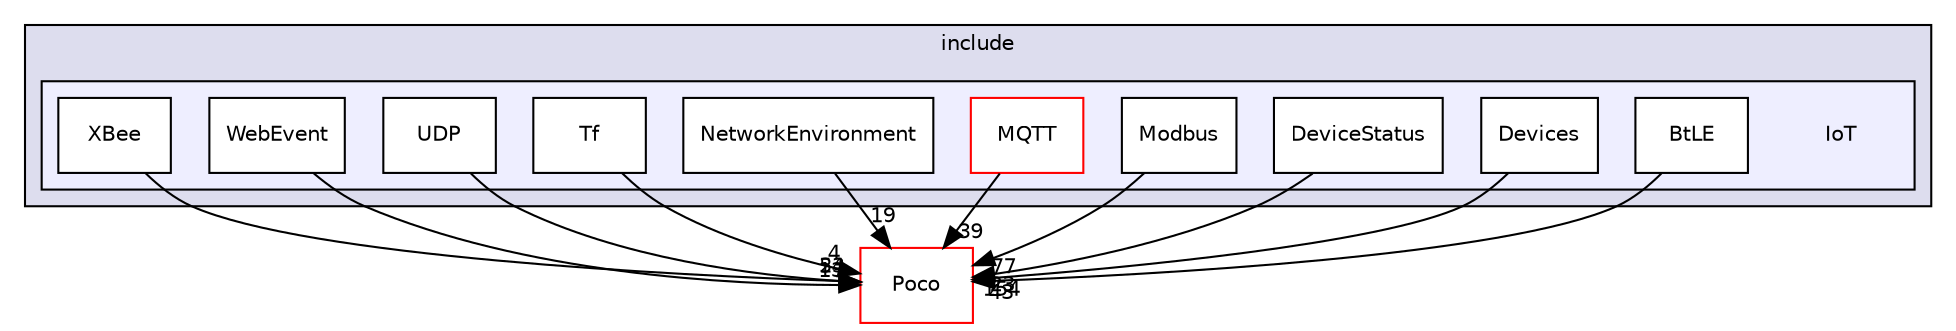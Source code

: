 digraph "AppFrameWork/include/IoT" {
  compound=true
  node [ fontsize="10", fontname="Helvetica"];
  edge [ labelfontsize="10", labelfontname="Helvetica"];
  subgraph clusterdir_2d0253ce0bb9962638a157b9cc26b9a7 {
    graph [ bgcolor="#ddddee", pencolor="black", label="include" fontname="Helvetica", fontsize="10", URL="dir_2d0253ce0bb9962638a157b9cc26b9a7.html"]
  subgraph clusterdir_b3cd7bd63d954071f0f0f4c2b9f78ea6 {
    graph [ bgcolor="#eeeeff", pencolor="black", label="" URL="dir_b3cd7bd63d954071f0f0f4c2b9f78ea6.html"];
    dir_b3cd7bd63d954071f0f0f4c2b9f78ea6 [shape=plaintext label="IoT"];
    dir_4022655b2cd79dec88b2640e590841de [shape=box label="BtLE" color="black" fillcolor="white" style="filled" URL="dir_4022655b2cd79dec88b2640e590841de.html"];
    dir_d976d7b883bf90ced9344a65530de782 [shape=box label="Devices" color="black" fillcolor="white" style="filled" URL="dir_d976d7b883bf90ced9344a65530de782.html"];
    dir_0ddddfd487a12687b9f7002a67ea1c7b [shape=box label="DeviceStatus" color="black" fillcolor="white" style="filled" URL="dir_0ddddfd487a12687b9f7002a67ea1c7b.html"];
    dir_4ccdcc4e8075432a965f8446b125107f [shape=box label="Modbus" color="black" fillcolor="white" style="filled" URL="dir_4ccdcc4e8075432a965f8446b125107f.html"];
    dir_468a004ec102f9ac2b183e9715602ca3 [shape=box label="MQTT" color="red" fillcolor="white" style="filled" URL="dir_468a004ec102f9ac2b183e9715602ca3.html"];
    dir_6a37a143a6bc1854a90d6495d120d6d3 [shape=box label="NetworkEnvironment" color="black" fillcolor="white" style="filled" URL="dir_6a37a143a6bc1854a90d6495d120d6d3.html"];
    dir_f84685235532861a64a31bcaa56199ed [shape=box label="Tf" color="black" fillcolor="white" style="filled" URL="dir_f84685235532861a64a31bcaa56199ed.html"];
    dir_641e689f6d8c9ee98c64be983e0d9ce4 [shape=box label="UDP" color="black" fillcolor="white" style="filled" URL="dir_641e689f6d8c9ee98c64be983e0d9ce4.html"];
    dir_73e5fca78e4db6c7ef647254599d0a56 [shape=box label="WebEvent" color="black" fillcolor="white" style="filled" URL="dir_73e5fca78e4db6c7ef647254599d0a56.html"];
    dir_7953be1bfb314c25c94dcaa3d67c7f94 [shape=box label="XBee" color="black" fillcolor="white" style="filled" URL="dir_7953be1bfb314c25c94dcaa3d67c7f94.html"];
  }
  }
  dir_59c12342eddca02fbd00a40f57d0211b [shape=box label="Poco" fillcolor="white" style="filled" color="red" URL="dir_59c12342eddca02fbd00a40f57d0211b.html"];
  dir_641e689f6d8c9ee98c64be983e0d9ce4->dir_59c12342eddca02fbd00a40f57d0211b [headlabel="23", labeldistance=1.5 headhref="dir_000022_000025.html"];
  dir_73e5fca78e4db6c7ef647254599d0a56->dir_59c12342eddca02fbd00a40f57d0211b [headlabel="13", labeldistance=1.5 headhref="dir_000023_000025.html"];
  dir_0ddddfd487a12687b9f7002a67ea1c7b->dir_59c12342eddca02fbd00a40f57d0211b [headlabel="23", labeldistance=1.5 headhref="dir_000015_000025.html"];
  dir_d976d7b883bf90ced9344a65530de782->dir_59c12342eddca02fbd00a40f57d0211b [headlabel="154", labeldistance=1.5 headhref="dir_000014_000025.html"];
  dir_6a37a143a6bc1854a90d6495d120d6d3->dir_59c12342eddca02fbd00a40f57d0211b [headlabel="19", labeldistance=1.5 headhref="dir_000020_000025.html"];
  dir_7953be1bfb314c25c94dcaa3d67c7f94->dir_59c12342eddca02fbd00a40f57d0211b [headlabel="54", labeldistance=1.5 headhref="dir_000024_000025.html"];
  dir_4ccdcc4e8075432a965f8446b125107f->dir_59c12342eddca02fbd00a40f57d0211b [headlabel="77", labeldistance=1.5 headhref="dir_000016_000025.html"];
  dir_f84685235532861a64a31bcaa56199ed->dir_59c12342eddca02fbd00a40f57d0211b [headlabel="4", labeldistance=1.5 headhref="dir_000021_000025.html"];
  dir_4022655b2cd79dec88b2640e590841de->dir_59c12342eddca02fbd00a40f57d0211b [headlabel="43", labeldistance=1.5 headhref="dir_000013_000025.html"];
  dir_468a004ec102f9ac2b183e9715602ca3->dir_59c12342eddca02fbd00a40f57d0211b [headlabel="39", labeldistance=1.5 headhref="dir_000017_000025.html"];
}
